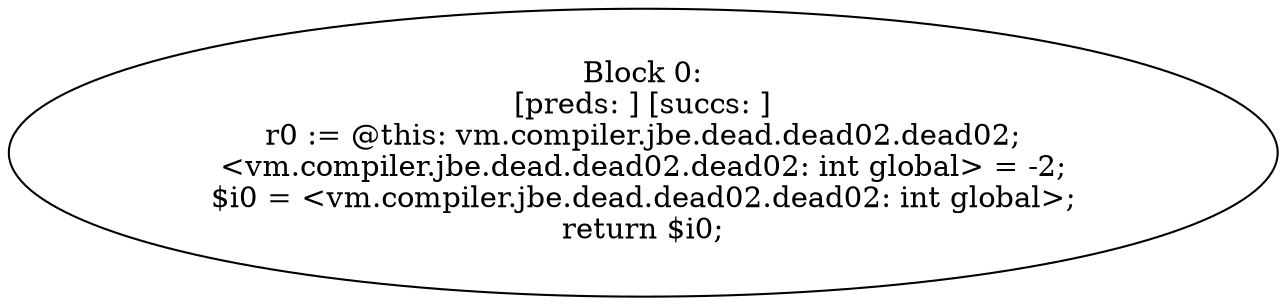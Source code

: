 digraph "unitGraph" {
    "Block 0:
[preds: ] [succs: ]
r0 := @this: vm.compiler.jbe.dead.dead02.dead02;
<vm.compiler.jbe.dead.dead02.dead02: int global> = -2;
$i0 = <vm.compiler.jbe.dead.dead02.dead02: int global>;
return $i0;
"
}
